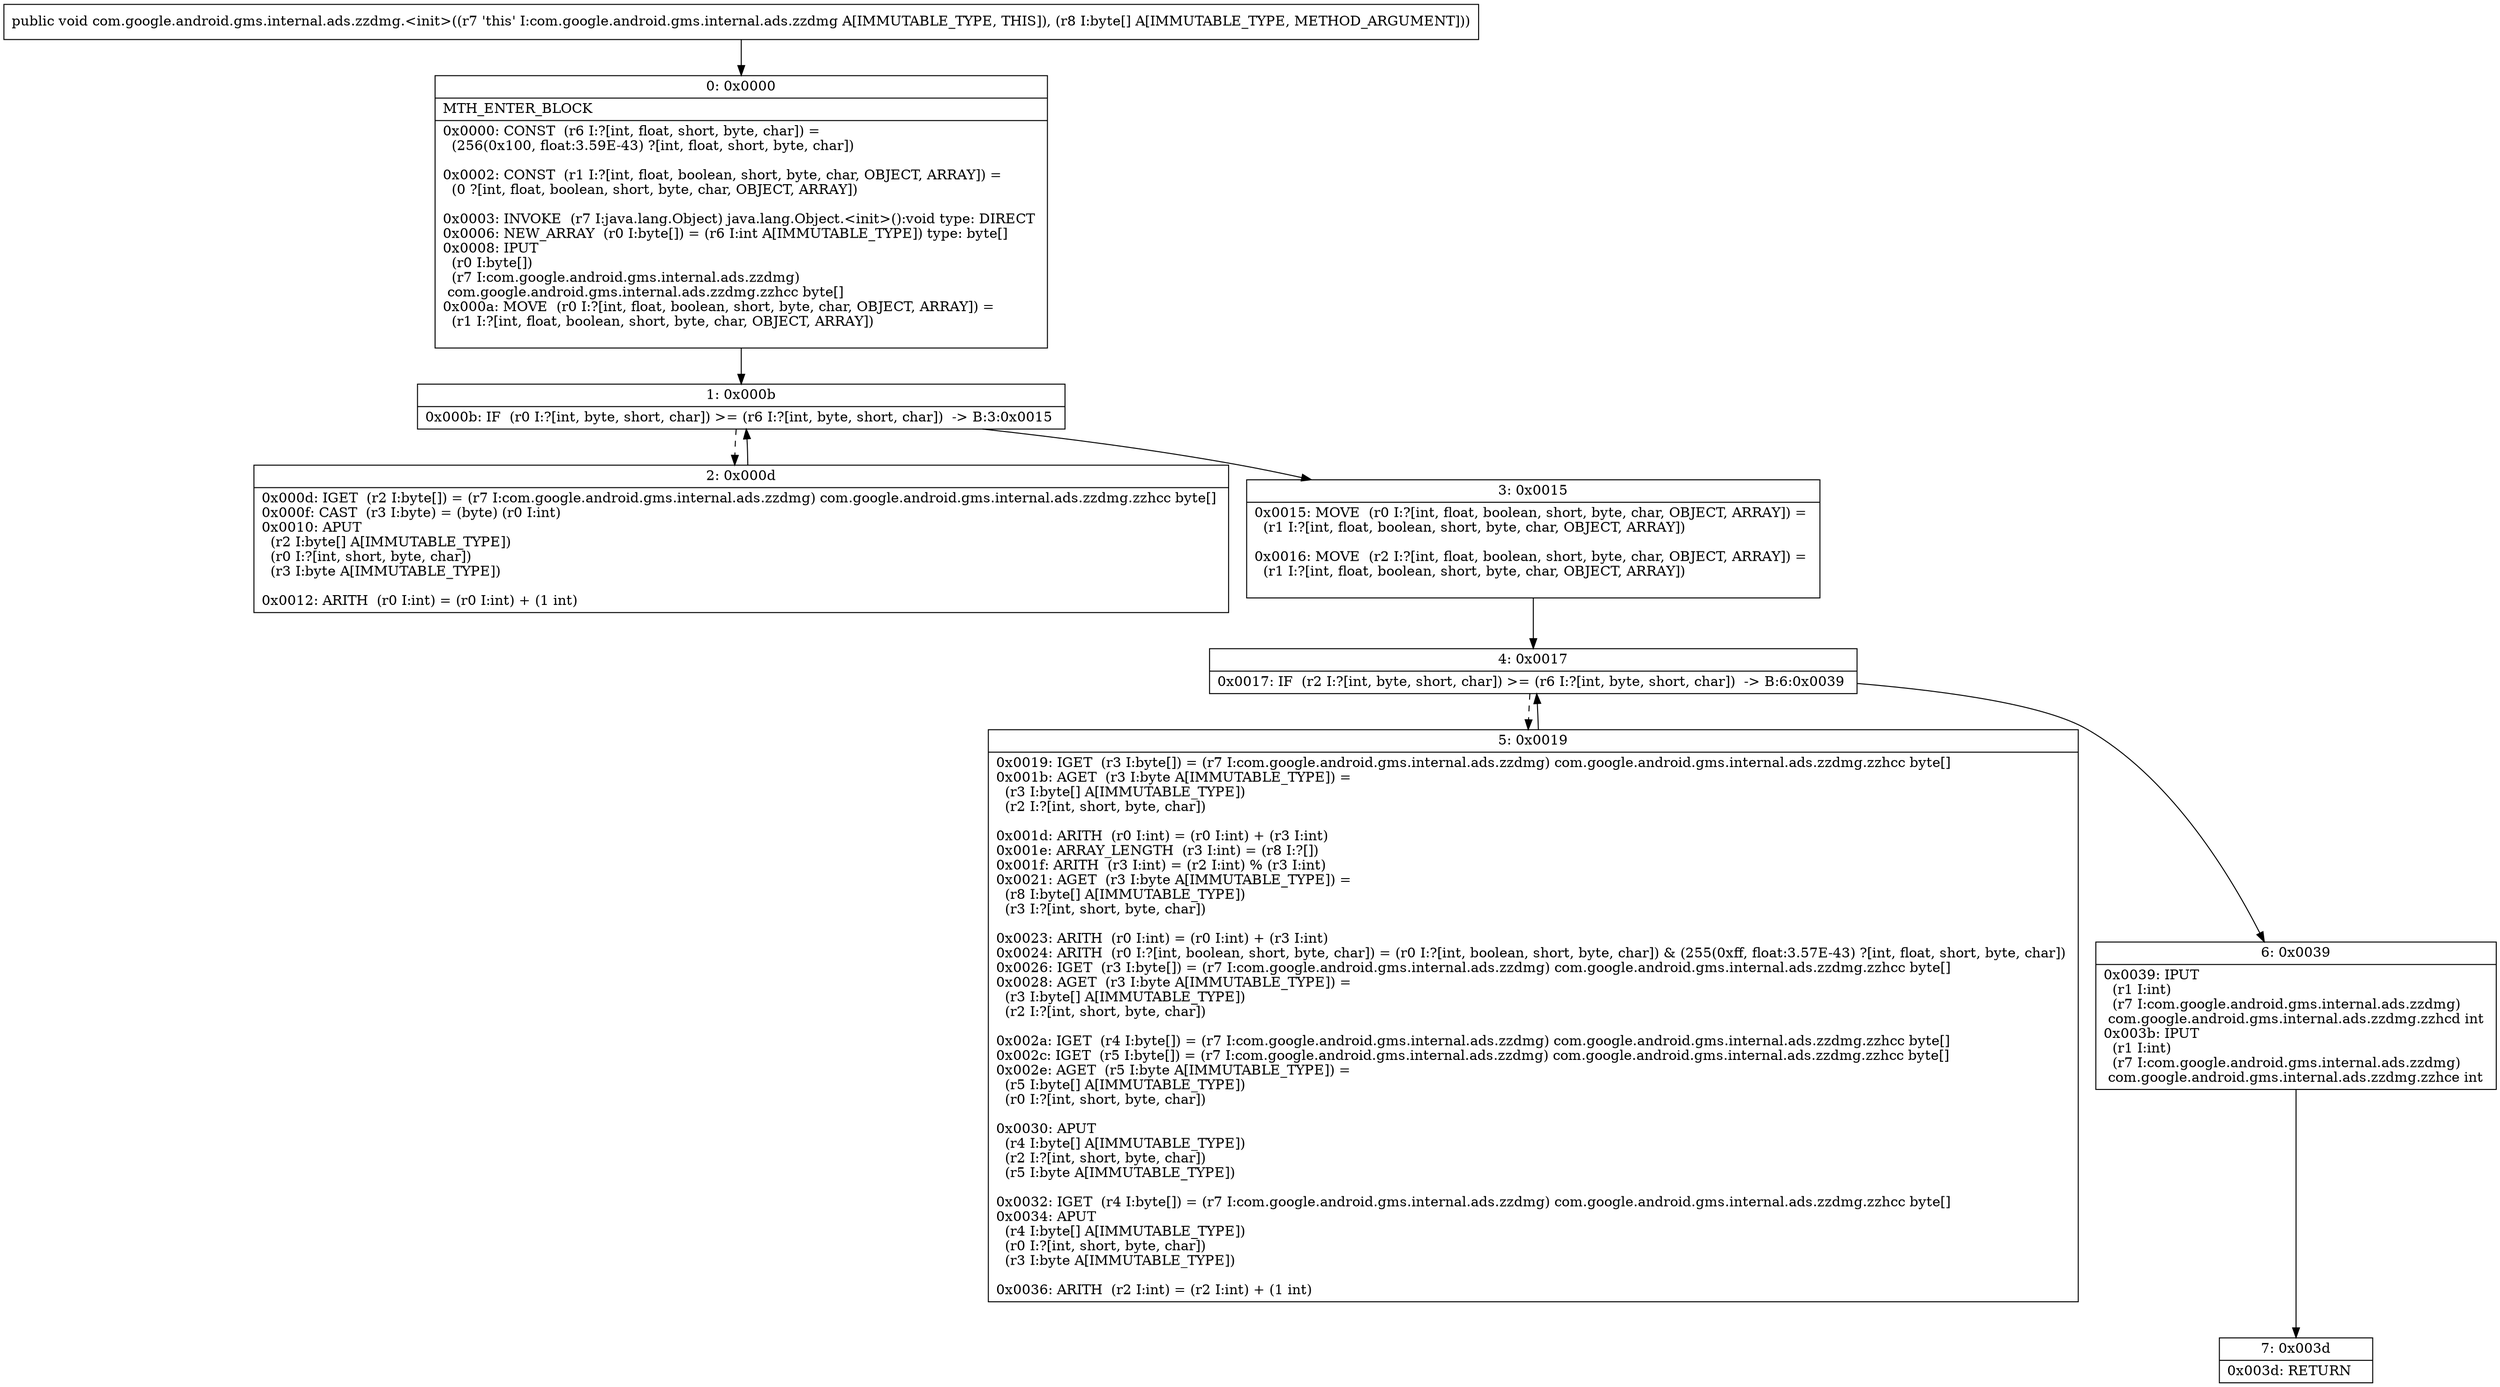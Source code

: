 digraph "CFG forcom.google.android.gms.internal.ads.zzdmg.\<init\>([B)V" {
Node_0 [shape=record,label="{0\:\ 0x0000|MTH_ENTER_BLOCK\l|0x0000: CONST  (r6 I:?[int, float, short, byte, char]) = \l  (256(0x100, float:3.59E\-43) ?[int, float, short, byte, char])\l \l0x0002: CONST  (r1 I:?[int, float, boolean, short, byte, char, OBJECT, ARRAY]) = \l  (0 ?[int, float, boolean, short, byte, char, OBJECT, ARRAY])\l \l0x0003: INVOKE  (r7 I:java.lang.Object) java.lang.Object.\<init\>():void type: DIRECT \l0x0006: NEW_ARRAY  (r0 I:byte[]) = (r6 I:int A[IMMUTABLE_TYPE]) type: byte[] \l0x0008: IPUT  \l  (r0 I:byte[])\l  (r7 I:com.google.android.gms.internal.ads.zzdmg)\l com.google.android.gms.internal.ads.zzdmg.zzhcc byte[] \l0x000a: MOVE  (r0 I:?[int, float, boolean, short, byte, char, OBJECT, ARRAY]) = \l  (r1 I:?[int, float, boolean, short, byte, char, OBJECT, ARRAY])\l \l}"];
Node_1 [shape=record,label="{1\:\ 0x000b|0x000b: IF  (r0 I:?[int, byte, short, char]) \>= (r6 I:?[int, byte, short, char])  \-\> B:3:0x0015 \l}"];
Node_2 [shape=record,label="{2\:\ 0x000d|0x000d: IGET  (r2 I:byte[]) = (r7 I:com.google.android.gms.internal.ads.zzdmg) com.google.android.gms.internal.ads.zzdmg.zzhcc byte[] \l0x000f: CAST  (r3 I:byte) = (byte) (r0 I:int) \l0x0010: APUT  \l  (r2 I:byte[] A[IMMUTABLE_TYPE])\l  (r0 I:?[int, short, byte, char])\l  (r3 I:byte A[IMMUTABLE_TYPE])\l \l0x0012: ARITH  (r0 I:int) = (r0 I:int) + (1 int) \l}"];
Node_3 [shape=record,label="{3\:\ 0x0015|0x0015: MOVE  (r0 I:?[int, float, boolean, short, byte, char, OBJECT, ARRAY]) = \l  (r1 I:?[int, float, boolean, short, byte, char, OBJECT, ARRAY])\l \l0x0016: MOVE  (r2 I:?[int, float, boolean, short, byte, char, OBJECT, ARRAY]) = \l  (r1 I:?[int, float, boolean, short, byte, char, OBJECT, ARRAY])\l \l}"];
Node_4 [shape=record,label="{4\:\ 0x0017|0x0017: IF  (r2 I:?[int, byte, short, char]) \>= (r6 I:?[int, byte, short, char])  \-\> B:6:0x0039 \l}"];
Node_5 [shape=record,label="{5\:\ 0x0019|0x0019: IGET  (r3 I:byte[]) = (r7 I:com.google.android.gms.internal.ads.zzdmg) com.google.android.gms.internal.ads.zzdmg.zzhcc byte[] \l0x001b: AGET  (r3 I:byte A[IMMUTABLE_TYPE]) = \l  (r3 I:byte[] A[IMMUTABLE_TYPE])\l  (r2 I:?[int, short, byte, char])\l \l0x001d: ARITH  (r0 I:int) = (r0 I:int) + (r3 I:int) \l0x001e: ARRAY_LENGTH  (r3 I:int) = (r8 I:?[]) \l0x001f: ARITH  (r3 I:int) = (r2 I:int) % (r3 I:int) \l0x0021: AGET  (r3 I:byte A[IMMUTABLE_TYPE]) = \l  (r8 I:byte[] A[IMMUTABLE_TYPE])\l  (r3 I:?[int, short, byte, char])\l \l0x0023: ARITH  (r0 I:int) = (r0 I:int) + (r3 I:int) \l0x0024: ARITH  (r0 I:?[int, boolean, short, byte, char]) = (r0 I:?[int, boolean, short, byte, char]) & (255(0xff, float:3.57E\-43) ?[int, float, short, byte, char]) \l0x0026: IGET  (r3 I:byte[]) = (r7 I:com.google.android.gms.internal.ads.zzdmg) com.google.android.gms.internal.ads.zzdmg.zzhcc byte[] \l0x0028: AGET  (r3 I:byte A[IMMUTABLE_TYPE]) = \l  (r3 I:byte[] A[IMMUTABLE_TYPE])\l  (r2 I:?[int, short, byte, char])\l \l0x002a: IGET  (r4 I:byte[]) = (r7 I:com.google.android.gms.internal.ads.zzdmg) com.google.android.gms.internal.ads.zzdmg.zzhcc byte[] \l0x002c: IGET  (r5 I:byte[]) = (r7 I:com.google.android.gms.internal.ads.zzdmg) com.google.android.gms.internal.ads.zzdmg.zzhcc byte[] \l0x002e: AGET  (r5 I:byte A[IMMUTABLE_TYPE]) = \l  (r5 I:byte[] A[IMMUTABLE_TYPE])\l  (r0 I:?[int, short, byte, char])\l \l0x0030: APUT  \l  (r4 I:byte[] A[IMMUTABLE_TYPE])\l  (r2 I:?[int, short, byte, char])\l  (r5 I:byte A[IMMUTABLE_TYPE])\l \l0x0032: IGET  (r4 I:byte[]) = (r7 I:com.google.android.gms.internal.ads.zzdmg) com.google.android.gms.internal.ads.zzdmg.zzhcc byte[] \l0x0034: APUT  \l  (r4 I:byte[] A[IMMUTABLE_TYPE])\l  (r0 I:?[int, short, byte, char])\l  (r3 I:byte A[IMMUTABLE_TYPE])\l \l0x0036: ARITH  (r2 I:int) = (r2 I:int) + (1 int) \l}"];
Node_6 [shape=record,label="{6\:\ 0x0039|0x0039: IPUT  \l  (r1 I:int)\l  (r7 I:com.google.android.gms.internal.ads.zzdmg)\l com.google.android.gms.internal.ads.zzdmg.zzhcd int \l0x003b: IPUT  \l  (r1 I:int)\l  (r7 I:com.google.android.gms.internal.ads.zzdmg)\l com.google.android.gms.internal.ads.zzdmg.zzhce int \l}"];
Node_7 [shape=record,label="{7\:\ 0x003d|0x003d: RETURN   \l}"];
MethodNode[shape=record,label="{public void com.google.android.gms.internal.ads.zzdmg.\<init\>((r7 'this' I:com.google.android.gms.internal.ads.zzdmg A[IMMUTABLE_TYPE, THIS]), (r8 I:byte[] A[IMMUTABLE_TYPE, METHOD_ARGUMENT])) }"];
MethodNode -> Node_0;
Node_0 -> Node_1;
Node_1 -> Node_2[style=dashed];
Node_1 -> Node_3;
Node_2 -> Node_1;
Node_3 -> Node_4;
Node_4 -> Node_5[style=dashed];
Node_4 -> Node_6;
Node_5 -> Node_4;
Node_6 -> Node_7;
}

